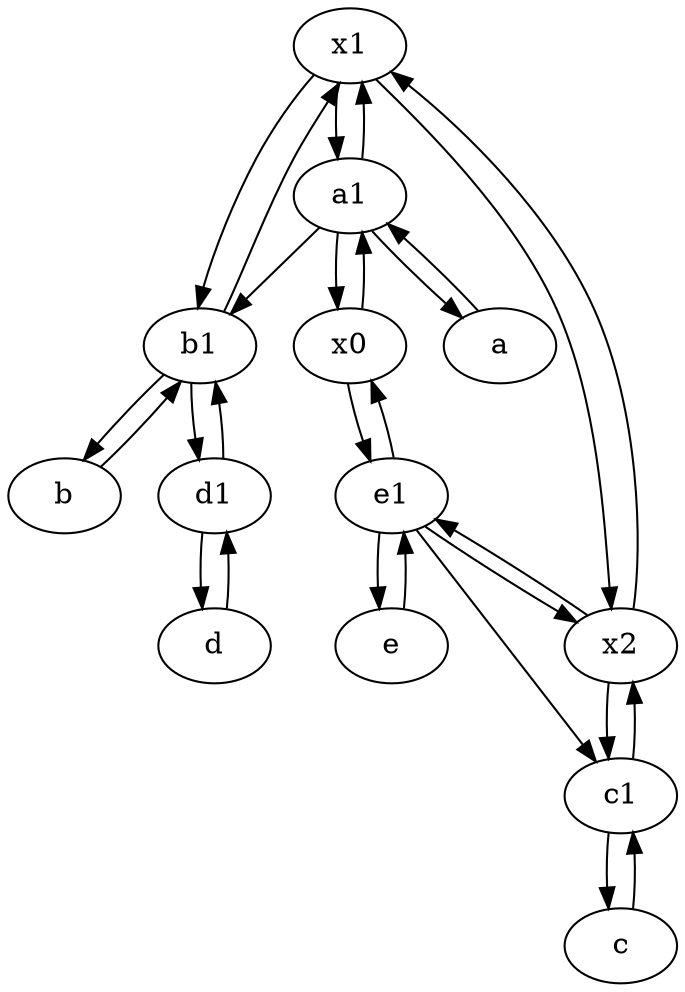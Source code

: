 digraph  {
	x1;
	a1 [pos="40,15!"];
	x2;
	b1 [pos="45,20!"];
	c1 [pos="30,15!"];
	e1 [pos="25,45!"];
	x0;
	e [pos="30,50!"];
	d [pos="20,30!"];
	a [pos="40,10!"];
	c [pos="20,10!"];
	b [pos="50,20!"];
	d1 [pos="25,30!"];
	c1 -> x2;
	e1 -> x2;
	b1 -> x1;
	b1 -> d1;
	e -> e1;
	e1 -> e;
	a1 -> b1;
	x0 -> a1;
	d -> d1;
	x1 -> x2;
	a1 -> x1;
	e1 -> x0;
	x2 -> c1;
	x2 -> e1;
	x1 -> b1;
	d1 -> b1;
	d1 -> d;
	c -> c1;
	a1 -> a;
	x1 -> a1;
	x2 -> x1;
	e1 -> c1;
	a1 -> x0;
	b -> b1;
	b1 -> b;
	c1 -> c;
	a -> a1;
	x0 -> e1;

	}